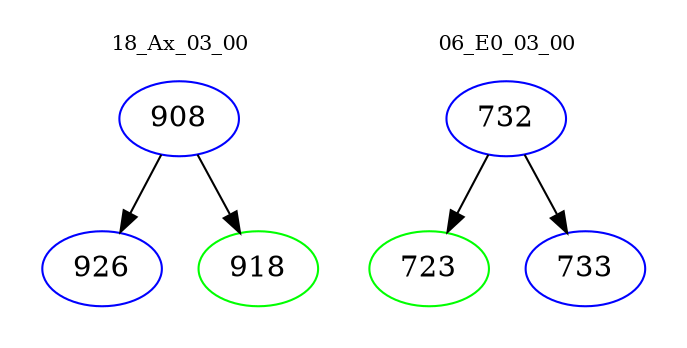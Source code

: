 digraph{
subgraph cluster_0 {
color = white
label = "18_Ax_03_00";
fontsize=10;
T0_908 [label="908", color="blue"]
T0_908 -> T0_926 [color="black"]
T0_926 [label="926", color="blue"]
T0_908 -> T0_918 [color="black"]
T0_918 [label="918", color="green"]
}
subgraph cluster_1 {
color = white
label = "06_E0_03_00";
fontsize=10;
T1_732 [label="732", color="blue"]
T1_732 -> T1_723 [color="black"]
T1_723 [label="723", color="green"]
T1_732 -> T1_733 [color="black"]
T1_733 [label="733", color="blue"]
}
}
